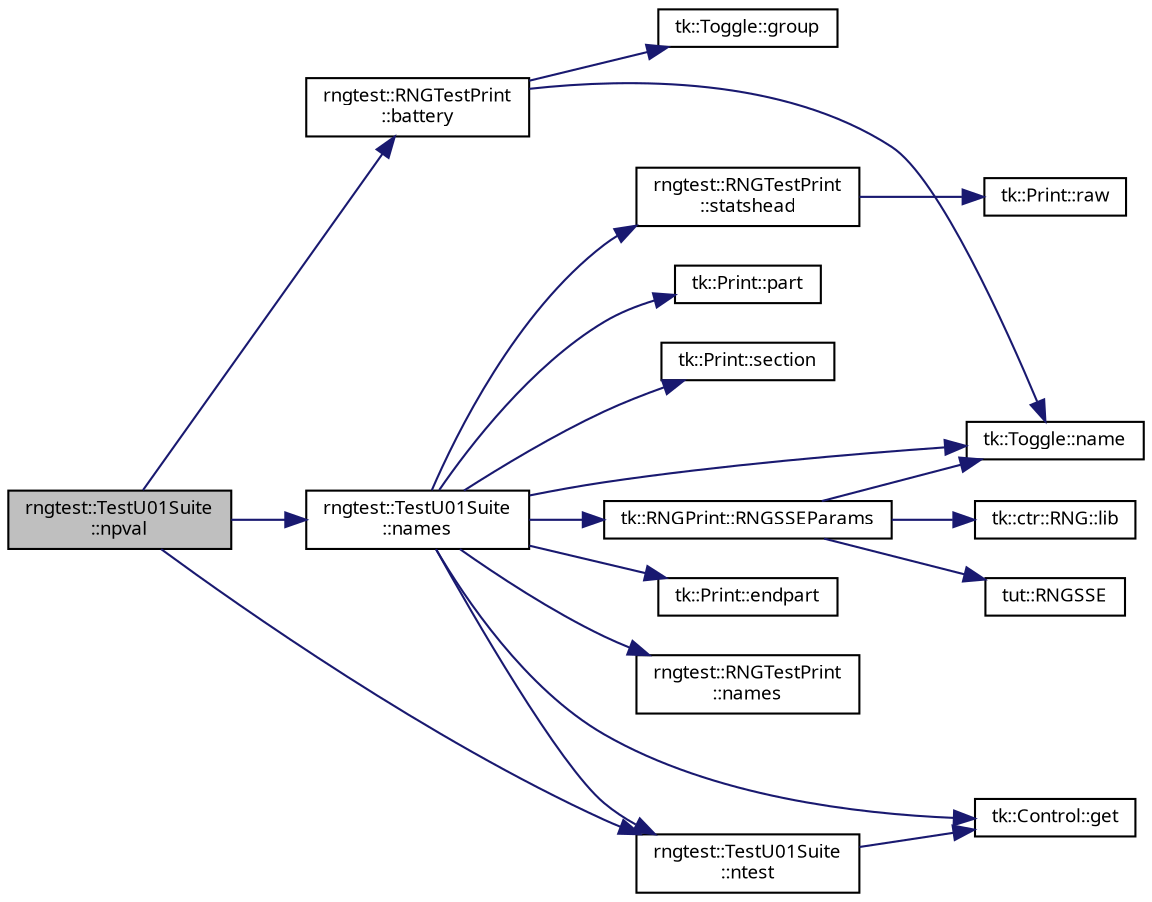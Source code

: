 digraph "rngtest::TestU01Suite::npval"
{
 // INTERACTIVE_SVG=YES
  bgcolor="transparent";
  edge [fontname="sans-serif",fontsize="9",labelfontname="sans-serif",labelfontsize="9"];
  node [fontname="sans-serif",fontsize="9",shape=record];
  rankdir="LR";
  Node1 [label="rngtest::TestU01Suite\l::npval",height=0.2,width=0.4,color="black", fillcolor="grey75", style="filled", fontcolor="black"];
  Node1 -> Node2 [color="midnightblue",fontsize="9",style="solid",fontname="sans-serif"];
  Node2 [label="rngtest::RNGTestPrint\l::battery",height=0.2,width=0.4,color="black",URL="$classrngtest_1_1_r_n_g_test_print.html#a42a6ac967127c2fa1e9532fe92923ee4"];
  Node2 -> Node3 [color="midnightblue",fontsize="9",style="solid",fontname="sans-serif"];
  Node3 [label="tk::Toggle::group",height=0.2,width=0.4,color="black",URL="$classtk_1_1_toggle.html#ac94dd097af189c12cbe902183da73617",tooltip="Used to access template typename from outside. "];
  Node2 -> Node4 [color="midnightblue",fontsize="9",style="solid",fontname="sans-serif"];
  Node4 [label="tk::Toggle::name",height=0.2,width=0.4,color="black",URL="$classtk_1_1_toggle.html#a0d14399ea9ad658b21582304168f4747"];
  Node1 -> Node5 [color="midnightblue",fontsize="9",style="solid",fontname="sans-serif"];
  Node5 [label="rngtest::TestU01Suite\l::names",height=0.2,width=0.4,color="black",URL="$classrngtest_1_1_test_u01_suite.html#abc7c88c27ef47813d686a1291cb91973",tooltip="Collect test name(s) from a test. "];
  Node5 -> Node6 [color="midnightblue",fontsize="9",style="solid",fontname="sans-serif"];
  Node6 [label="tk::Print::endpart",height=0.2,width=0.4,color="black",URL="$classtk_1_1_print.html#aa695f3f76c8f7900138e61ce6ee7df1d"];
  Node5 -> Node7 [color="midnightblue",fontsize="9",style="solid",fontname="sans-serif"];
  Node7 [label="tk::Control::get",height=0.2,width=0.4,color="black",URL="$classtk_1_1_control.html#a85c14acef1b9de96946fcf2ab7c08721",tooltip="Const-ref accessor to single element at 1st level. "];
  Node5 -> Node4 [color="midnightblue",fontsize="9",style="solid",fontname="sans-serif"];
  Node5 -> Node8 [color="midnightblue",fontsize="9",style="solid",fontname="sans-serif"];
  Node8 [label="rngtest::RNGTestPrint\l::names",height=0.2,width=0.4,color="black",URL="$classrngtest_1_1_r_n_g_test_print.html#ad932f3393db9064abb87baf5f6e2b23a"];
  Node5 -> Node9 [color="midnightblue",fontsize="9",style="solid",fontname="sans-serif"];
  Node9 [label="rngtest::TestU01Suite\l::ntest",height=0.2,width=0.4,color="black",URL="$classrngtest_1_1_test_u01_suite.html#afca09482ef0856547135c376484bf6e0",tooltip="Return number of statistical tests. "];
  Node9 -> Node7 [color="midnightblue",fontsize="9",style="solid",fontname="sans-serif"];
  Node5 -> Node10 [color="midnightblue",fontsize="9",style="solid",fontname="sans-serif"];
  Node10 [label="tk::Print::part",height=0.2,width=0.4,color="black",URL="$classtk_1_1_print.html#a2e0e6ce01453e8080bcdce1837785ef3"];
  Node5 -> Node11 [color="midnightblue",fontsize="9",style="solid",fontname="sans-serif"];
  Node11 [label="tk::RNGPrint::RNGSSEParams",height=0.2,width=0.4,color="black",URL="$classtk_1_1_r_n_g_print.html#ae31a91105c86112fdc58f093b2149c56",tooltip="Print all fields of RNGSSE parameters. "];
  Node11 -> Node12 [color="midnightblue",fontsize="9",style="solid",fontname="sans-serif"];
  Node12 [label="tk::ctr::RNG::lib",height=0.2,width=0.4,color="black",URL="$classtk_1_1ctr_1_1_r_n_g.html#ae6301c2d864392fbb7508429577c04ab",tooltip="Return RNG library type based on RNG options enum. "];
  Node11 -> Node13 [color="midnightblue",fontsize="9",style="solid",fontname="sans-serif"];
  Node13 [label="tut::RNGSSE",height=0.2,width=0.4,color="black",URL="$namespacetut.html#ab099d6a452b3f5ffb435aa8b791166e1",tooltip="Define test group. "];
  Node11 -> Node4 [color="midnightblue",fontsize="9",style="solid",fontname="sans-serif"];
  Node5 -> Node14 [color="midnightblue",fontsize="9",style="solid",fontname="sans-serif"];
  Node14 [label="tk::Print::section",height=0.2,width=0.4,color="black",URL="$classtk_1_1_print.html#a5a84d90bea597aaf9544cf21179852d0"];
  Node5 -> Node15 [color="midnightblue",fontsize="9",style="solid",fontname="sans-serif"];
  Node15 [label="rngtest::RNGTestPrint\l::statshead",height=0.2,width=0.4,color="black",URL="$classrngtest_1_1_r_n_g_test_print.html#abd2583d395394756c07ee2c0d3da0761"];
  Node15 -> Node16 [color="midnightblue",fontsize="9",style="solid",fontname="sans-serif"];
  Node16 [label="tk::Print::raw",height=0.2,width=0.4,color="black",URL="$classtk_1_1_print.html#aaab336a69963974e27fdc19cc6998aa7"];
  Node1 -> Node9 [color="midnightblue",fontsize="9",style="solid",fontname="sans-serif"];
}
